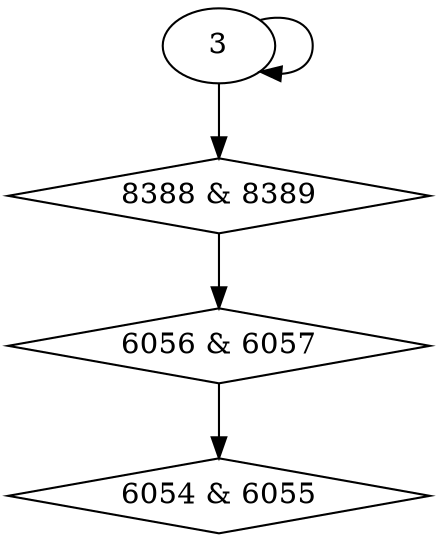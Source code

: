 digraph {
0 [label = "6054 & 6055", shape = diamond];
1 [label = "6056 & 6057", shape = diamond];
2 [label = "8388 & 8389", shape = diamond];
1 -> 0;
2 -> 1;
3 -> 2;
3 -> 3;
}
